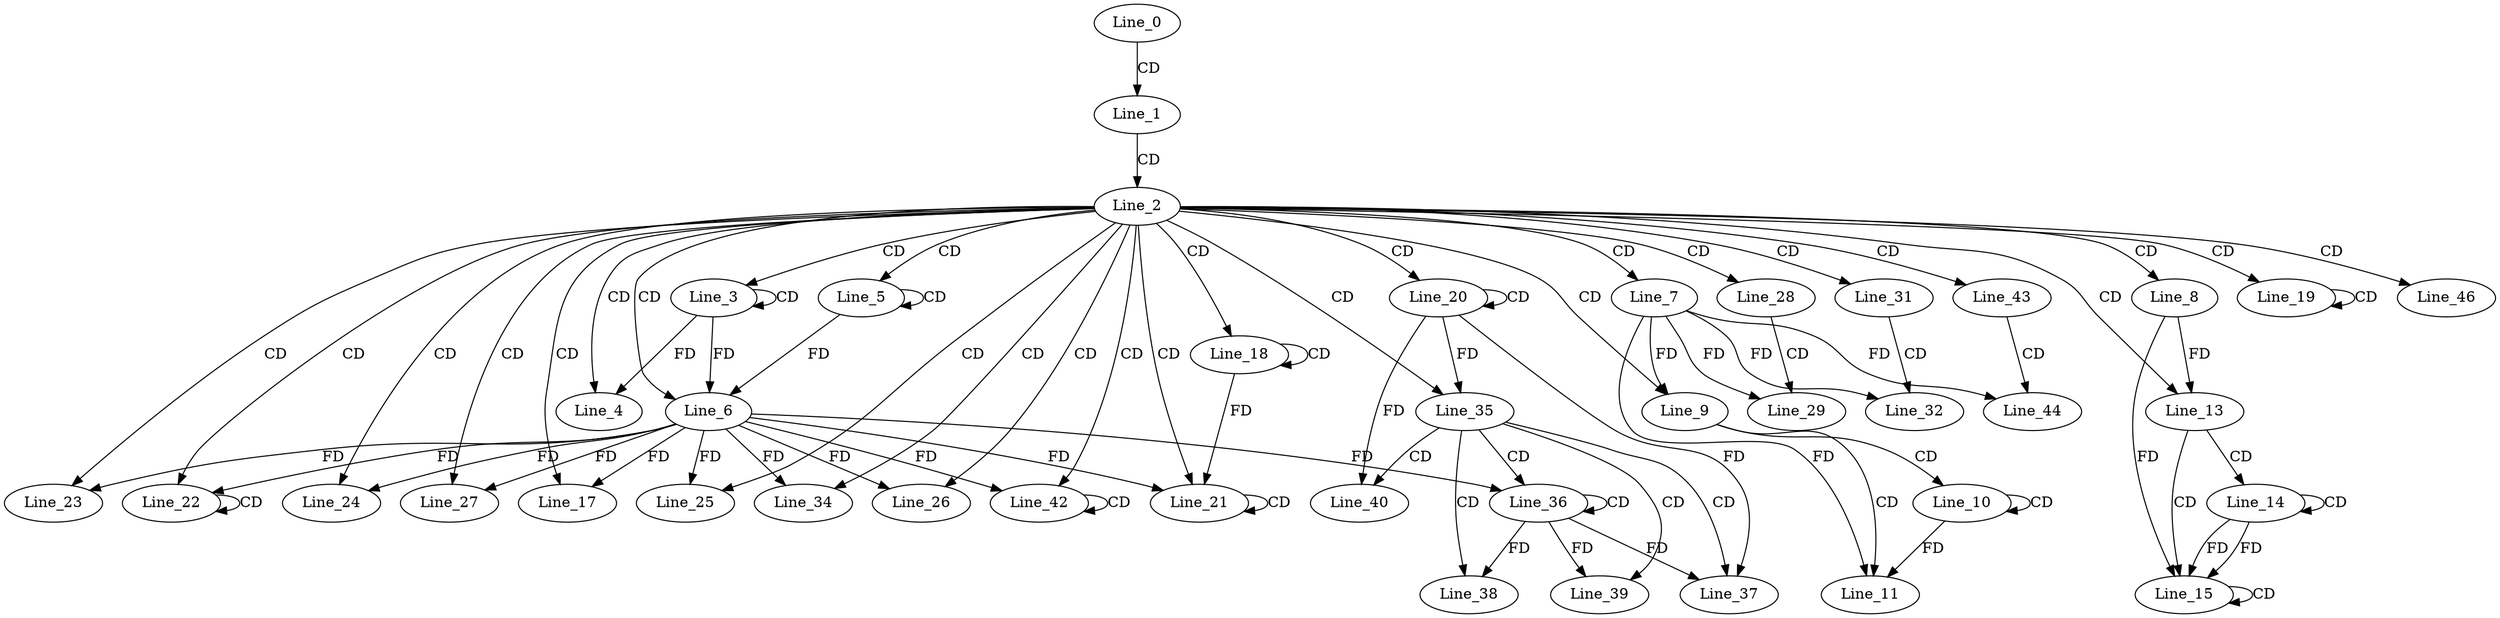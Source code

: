 digraph G {
  Line_0;
  Line_1;
  Line_2;
  Line_3;
  Line_3;
  Line_4;
  Line_5;
  Line_5;
  Line_6;
  Line_6;
  Line_6;
  Line_7;
  Line_8;
  Line_9;
  Line_10;
  Line_10;
  Line_11;
  Line_13;
  Line_14;
  Line_14;
  Line_15;
  Line_15;
  Line_17;
  Line_18;
  Line_18;
  Line_19;
  Line_19;
  Line_20;
  Line_20;
  Line_21;
  Line_21;
  Line_22;
  Line_22;
  Line_23;
  Line_24;
  Line_25;
  Line_26;
  Line_27;
  Line_28;
  Line_29;
  Line_31;
  Line_32;
  Line_34;
  Line_35;
  Line_36;
  Line_36;
  Line_37;
  Line_38;
  Line_39;
  Line_40;
  Line_42;
  Line_42;
  Line_43;
  Line_44;
  Line_46;
  Line_0 -> Line_1 [ label="CD" ];
  Line_1 -> Line_2 [ label="CD" ];
  Line_2 -> Line_3 [ label="CD" ];
  Line_3 -> Line_3 [ label="CD" ];
  Line_2 -> Line_4 [ label="CD" ];
  Line_3 -> Line_4 [ label="FD" ];
  Line_2 -> Line_5 [ label="CD" ];
  Line_5 -> Line_5 [ label="CD" ];
  Line_2 -> Line_6 [ label="CD" ];
  Line_3 -> Line_6 [ label="FD" ];
  Line_5 -> Line_6 [ label="FD" ];
  Line_2 -> Line_7 [ label="CD" ];
  Line_2 -> Line_8 [ label="CD" ];
  Line_2 -> Line_9 [ label="CD" ];
  Line_7 -> Line_9 [ label="FD" ];
  Line_9 -> Line_10 [ label="CD" ];
  Line_10 -> Line_10 [ label="CD" ];
  Line_9 -> Line_11 [ label="CD" ];
  Line_7 -> Line_11 [ label="FD" ];
  Line_10 -> Line_11 [ label="FD" ];
  Line_2 -> Line_13 [ label="CD" ];
  Line_8 -> Line_13 [ label="FD" ];
  Line_13 -> Line_14 [ label="CD" ];
  Line_14 -> Line_14 [ label="CD" ];
  Line_13 -> Line_15 [ label="CD" ];
  Line_14 -> Line_15 [ label="FD" ];
  Line_15 -> Line_15 [ label="CD" ];
  Line_8 -> Line_15 [ label="FD" ];
  Line_14 -> Line_15 [ label="FD" ];
  Line_2 -> Line_17 [ label="CD" ];
  Line_6 -> Line_17 [ label="FD" ];
  Line_2 -> Line_18 [ label="CD" ];
  Line_18 -> Line_18 [ label="CD" ];
  Line_2 -> Line_19 [ label="CD" ];
  Line_19 -> Line_19 [ label="CD" ];
  Line_2 -> Line_20 [ label="CD" ];
  Line_20 -> Line_20 [ label="CD" ];
  Line_2 -> Line_21 [ label="CD" ];
  Line_21 -> Line_21 [ label="CD" ];
  Line_6 -> Line_21 [ label="FD" ];
  Line_18 -> Line_21 [ label="FD" ];
  Line_2 -> Line_22 [ label="CD" ];
  Line_22 -> Line_22 [ label="CD" ];
  Line_6 -> Line_22 [ label="FD" ];
  Line_2 -> Line_23 [ label="CD" ];
  Line_6 -> Line_23 [ label="FD" ];
  Line_2 -> Line_24 [ label="CD" ];
  Line_6 -> Line_24 [ label="FD" ];
  Line_2 -> Line_25 [ label="CD" ];
  Line_6 -> Line_25 [ label="FD" ];
  Line_2 -> Line_26 [ label="CD" ];
  Line_6 -> Line_26 [ label="FD" ];
  Line_2 -> Line_27 [ label="CD" ];
  Line_6 -> Line_27 [ label="FD" ];
  Line_2 -> Line_28 [ label="CD" ];
  Line_28 -> Line_29 [ label="CD" ];
  Line_7 -> Line_29 [ label="FD" ];
  Line_2 -> Line_31 [ label="CD" ];
  Line_31 -> Line_32 [ label="CD" ];
  Line_7 -> Line_32 [ label="FD" ];
  Line_2 -> Line_34 [ label="CD" ];
  Line_6 -> Line_34 [ label="FD" ];
  Line_2 -> Line_35 [ label="CD" ];
  Line_20 -> Line_35 [ label="FD" ];
  Line_35 -> Line_36 [ label="CD" ];
  Line_36 -> Line_36 [ label="CD" ];
  Line_6 -> Line_36 [ label="FD" ];
  Line_35 -> Line_37 [ label="CD" ];
  Line_20 -> Line_37 [ label="FD" ];
  Line_36 -> Line_37 [ label="FD" ];
  Line_35 -> Line_38 [ label="CD" ];
  Line_36 -> Line_38 [ label="FD" ];
  Line_35 -> Line_39 [ label="CD" ];
  Line_36 -> Line_39 [ label="FD" ];
  Line_35 -> Line_40 [ label="CD" ];
  Line_20 -> Line_40 [ label="FD" ];
  Line_2 -> Line_42 [ label="CD" ];
  Line_42 -> Line_42 [ label="CD" ];
  Line_6 -> Line_42 [ label="FD" ];
  Line_2 -> Line_43 [ label="CD" ];
  Line_43 -> Line_44 [ label="CD" ];
  Line_7 -> Line_44 [ label="FD" ];
  Line_2 -> Line_46 [ label="CD" ];
}
